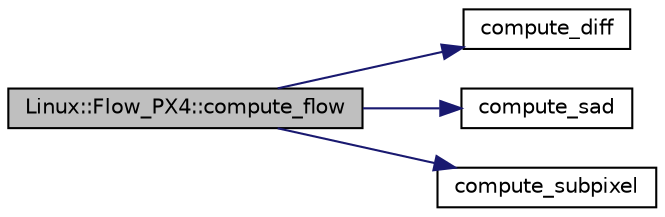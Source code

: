 digraph "Linux::Flow_PX4::compute_flow"
{
 // INTERACTIVE_SVG=YES
  edge [fontname="Helvetica",fontsize="10",labelfontname="Helvetica",labelfontsize="10"];
  node [fontname="Helvetica",fontsize="10",shape=record];
  rankdir="LR";
  Node1 [label="Linux::Flow_PX4::compute_flow",height=0.2,width=0.4,color="black", fillcolor="grey75", style="filled", fontcolor="black"];
  Node1 -> Node2 [color="midnightblue",fontsize="10",style="solid",fontname="Helvetica"];
  Node2 [label="compute_diff",height=0.2,width=0.4,color="black", fillcolor="white", style="filled",URL="$Flow__PX4_8cpp.html#a32854b3814e2dea4700c1aefc382c184",tooltip="Compute the average pixel gradient of all horizontal and vertical steps. "];
  Node1 -> Node3 [color="midnightblue",fontsize="10",style="solid",fontname="Helvetica"];
  Node3 [label="compute_sad",height=0.2,width=0.4,color="black", fillcolor="white", style="filled",URL="$Flow__PX4_8cpp.html#adc25098c159423f77b4acd31d0721b37",tooltip="Compute SAD of two pixel windows. "];
  Node1 -> Node4 [color="midnightblue",fontsize="10",style="solid",fontname="Helvetica"];
  Node4 [label="compute_subpixel",height=0.2,width=0.4,color="black", fillcolor="white", style="filled",URL="$Flow__PX4_8cpp.html#a6ecede8f249a2f7f2e369f5b3333fe09",tooltip="Compute SAD distances of subpixel shift of two pixel patterns. "];
}

